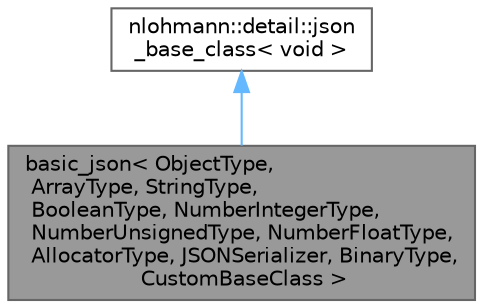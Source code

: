 digraph "basic_json&lt; ObjectType, ArrayType, StringType, BooleanType, NumberIntegerType, NumberUnsignedType, NumberFloatType, AllocatorType, JSONSerializer, BinaryType, CustomBaseClass &gt;"
{
 // LATEX_PDF_SIZE
  bgcolor="transparent";
  edge [fontname=Helvetica,fontsize=10,labelfontname=Helvetica,labelfontsize=10];
  node [fontname=Helvetica,fontsize=10,shape=box,height=0.2,width=0.4];
  Node1 [id="Node000001",label="basic_json\< ObjectType,\l ArrayType, StringType,\l BooleanType, NumberIntegerType,\l NumberUnsignedType, NumberFloatType,\l AllocatorType, JSONSerializer, BinaryType,\l CustomBaseClass \>",height=0.2,width=0.4,color="gray40", fillcolor="grey60", style="filled", fontcolor="black",tooltip="namespace for Niels Lohmann"];
  Node2 -> Node1 [id="edge1_Node000001_Node000002",dir="back",color="steelblue1",style="solid",tooltip=" "];
  Node2 [id="Node000002",label="nlohmann::detail::json\l_base_class\< void \>",height=0.2,width=0.4,color="gray40", fillcolor="white", style="filled",tooltip=" "];
}
